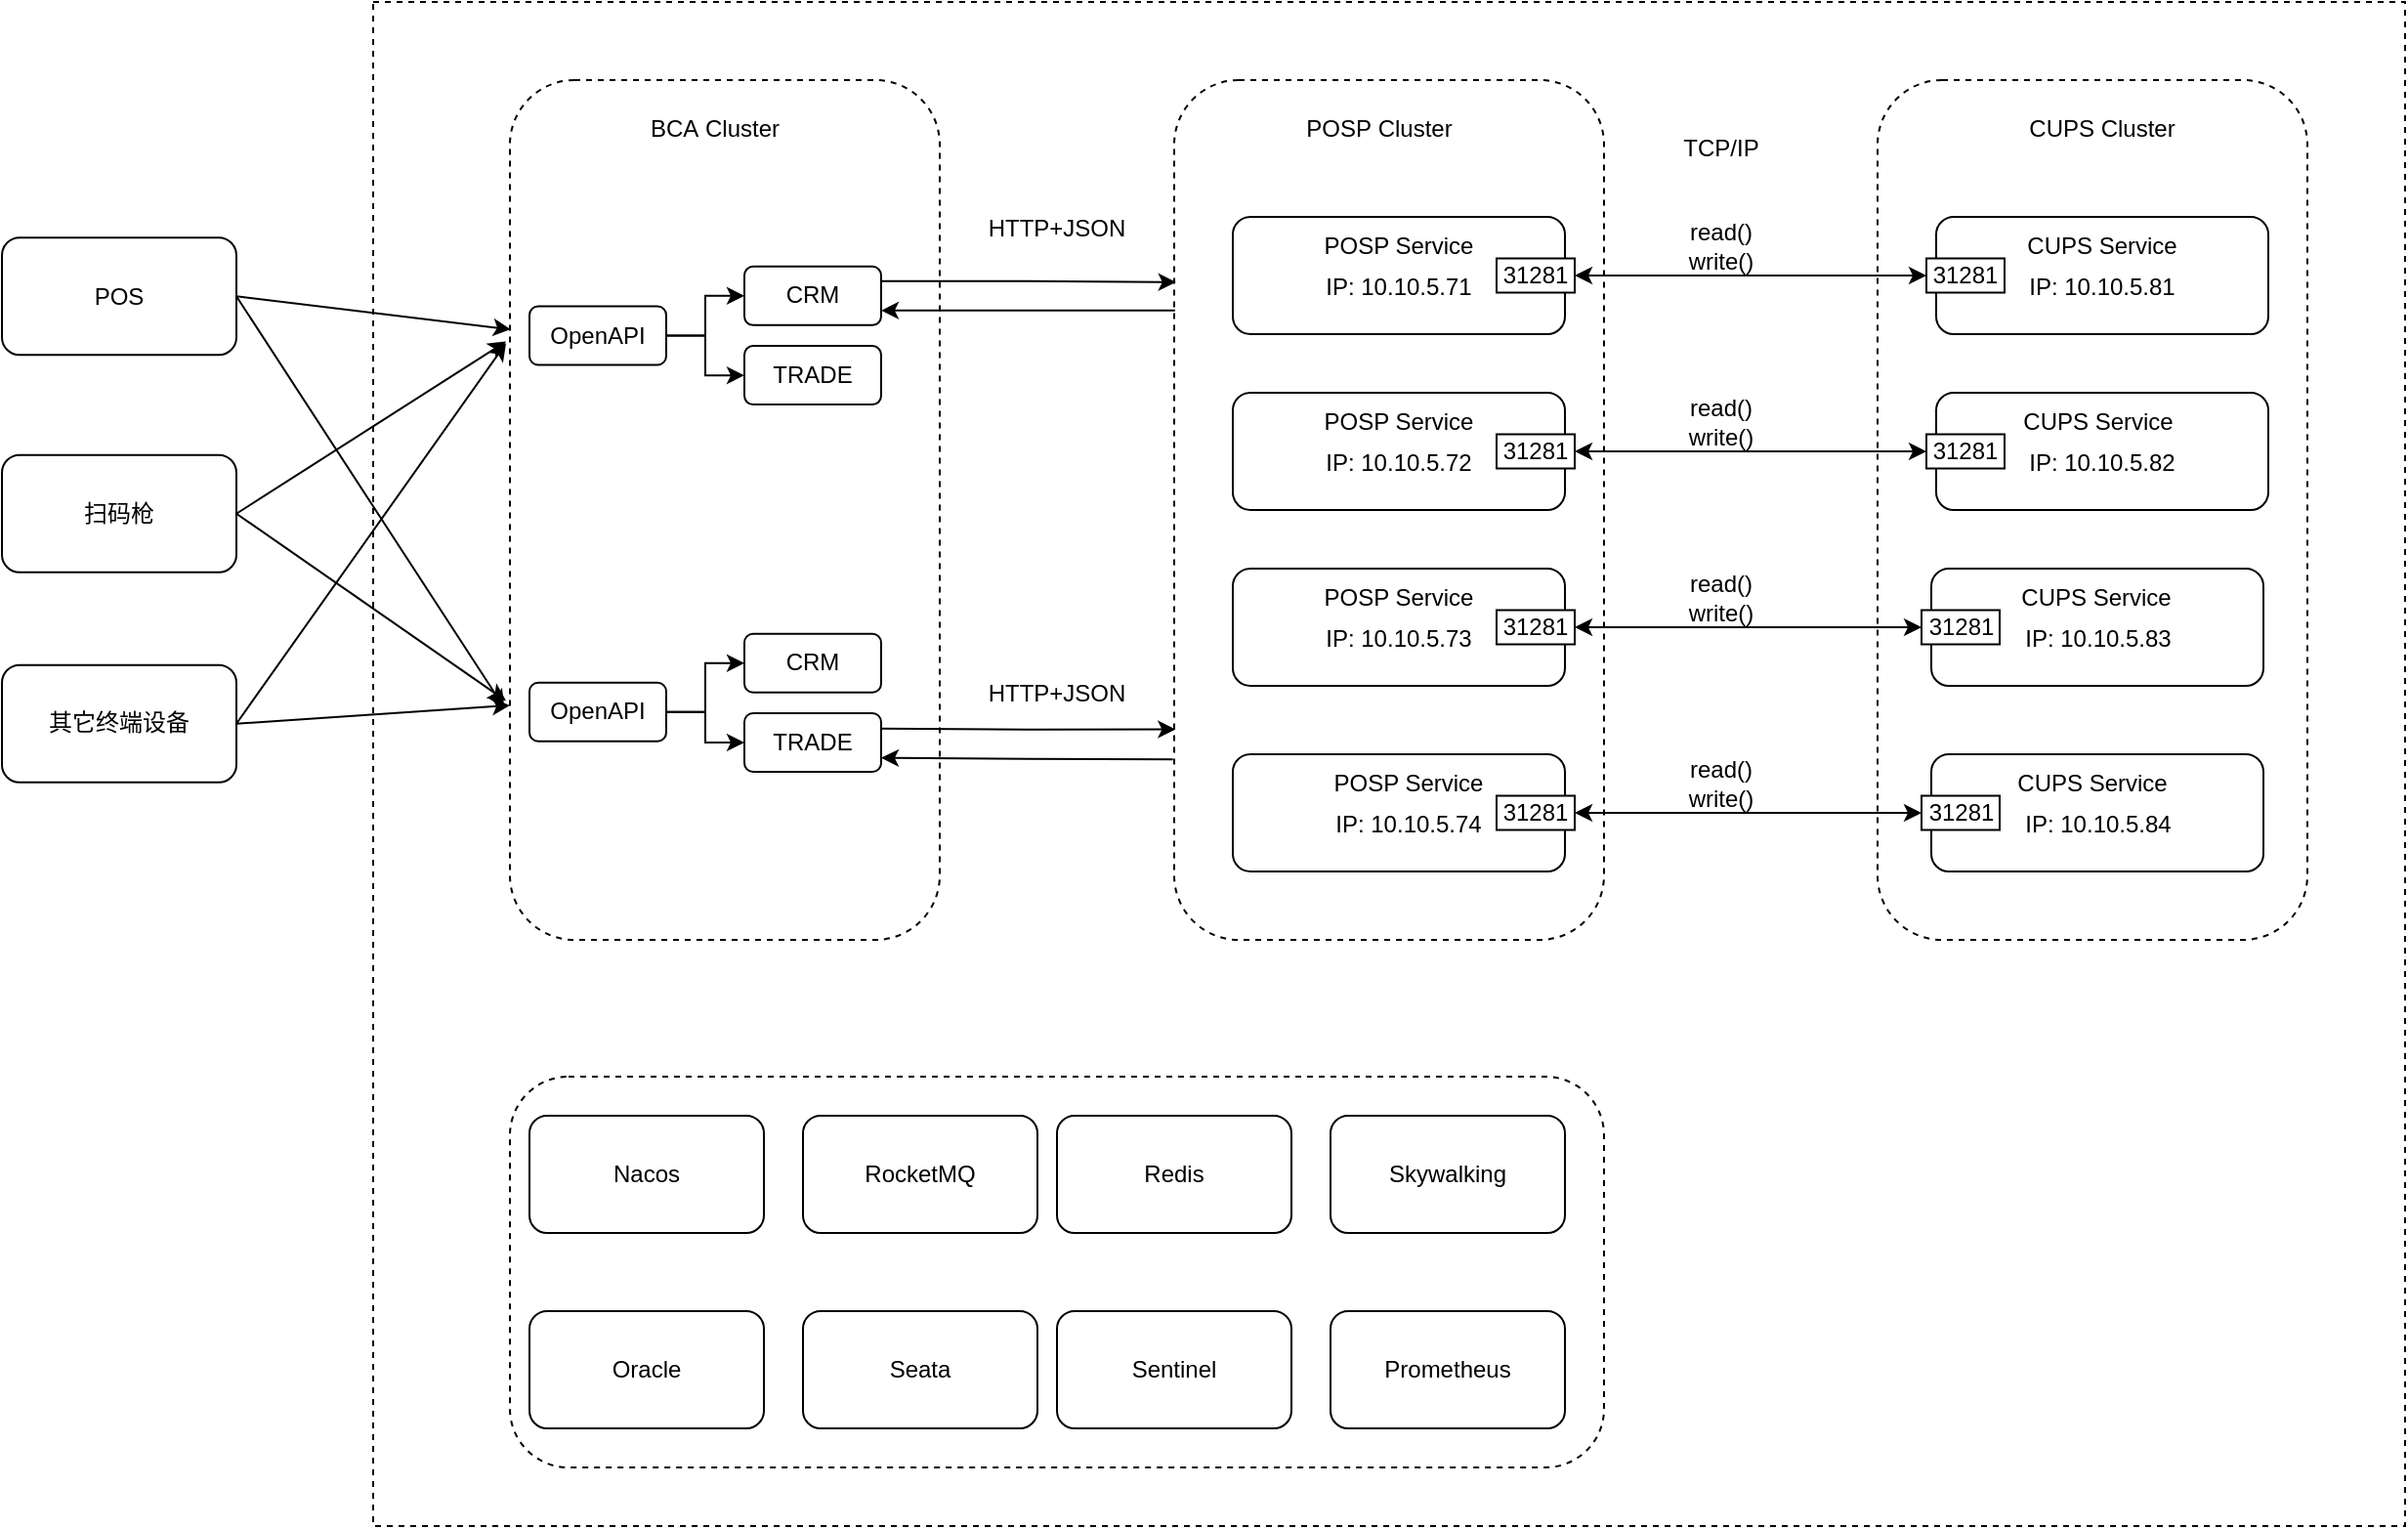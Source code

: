 <mxfile version="26.1.1">
  <diagram name="第 1 页" id="-P5E99QZVnwb-VCPSgCj">
    <mxGraphModel dx="2243" dy="946" grid="1" gridSize="10" guides="1" tooltips="1" connect="1" arrows="1" fold="1" page="1" pageScale="1" pageWidth="827" pageHeight="1169" math="0" shadow="0">
      <root>
        <mxCell id="0" />
        <mxCell id="1" parent="0" />
        <mxCell id="w0YdTihby0F7IcrnFkbi-124" value="" style="rounded=0;whiteSpace=wrap;html=1;dashed=1;" vertex="1" parent="1">
          <mxGeometry x="-180" y="140" width="1040" height="780" as="geometry" />
        </mxCell>
        <mxCell id="w0YdTihby0F7IcrnFkbi-1" value="" style="rounded=1;whiteSpace=wrap;html=1;dashed=1;" vertex="1" parent="1">
          <mxGeometry x="590" y="180" width="220" height="440" as="geometry" />
        </mxCell>
        <mxCell id="w0YdTihby0F7IcrnFkbi-6" value="&lt;div style=&quot;text-align: start;&quot;&gt;&lt;span style=&quot;background-color: transparent; color: light-dark(rgb(0, 0, 0), rgb(255, 255, 255));&quot;&gt;CUPS Cluster&lt;/span&gt;&lt;/div&gt;" style="text;html=1;align=center;verticalAlign=middle;whiteSpace=wrap;rounded=0;" vertex="1" parent="1">
          <mxGeometry x="665" y="190" width="80" height="30" as="geometry" />
        </mxCell>
        <mxCell id="w0YdTihby0F7IcrnFkbi-7" value="" style="rounded=1;whiteSpace=wrap;html=1;" vertex="1" parent="1">
          <mxGeometry x="620" y="250" width="170" height="60" as="geometry" />
        </mxCell>
        <mxCell id="w0YdTihby0F7IcrnFkbi-9" value="IP: 10.10.5.81" style="text;html=1;align=center;verticalAlign=middle;whiteSpace=wrap;rounded=0;" vertex="1" parent="1">
          <mxGeometry x="655" y="271.25" width="100" height="30" as="geometry" />
        </mxCell>
        <mxCell id="w0YdTihby0F7IcrnFkbi-11" value="31281" style="rounded=0;whiteSpace=wrap;html=1;" vertex="1" parent="1">
          <mxGeometry x="615" y="271.25" width="40" height="17.5" as="geometry" />
        </mxCell>
        <mxCell id="w0YdTihby0F7IcrnFkbi-12" value="CUPS Service" style="text;html=1;align=center;verticalAlign=middle;whiteSpace=wrap;rounded=0;" vertex="1" parent="1">
          <mxGeometry x="656.25" y="250" width="97.5" height="30" as="geometry" />
        </mxCell>
        <mxCell id="w0YdTihby0F7IcrnFkbi-17" value="" style="rounded=1;whiteSpace=wrap;html=1;" vertex="1" parent="1">
          <mxGeometry x="620" y="340" width="170" height="60" as="geometry" />
        </mxCell>
        <mxCell id="w0YdTihby0F7IcrnFkbi-18" value="IP: 10.10.5.82" style="text;html=1;align=center;verticalAlign=middle;whiteSpace=wrap;rounded=0;" vertex="1" parent="1">
          <mxGeometry x="655" y="361.25" width="100" height="30" as="geometry" />
        </mxCell>
        <mxCell id="w0YdTihby0F7IcrnFkbi-19" value="31281" style="rounded=0;whiteSpace=wrap;html=1;" vertex="1" parent="1">
          <mxGeometry x="615" y="361.25" width="40" height="17.5" as="geometry" />
        </mxCell>
        <mxCell id="w0YdTihby0F7IcrnFkbi-21" value="" style="rounded=1;whiteSpace=wrap;html=1;" vertex="1" parent="1">
          <mxGeometry x="617.5" y="430" width="170" height="60" as="geometry" />
        </mxCell>
        <mxCell id="w0YdTihby0F7IcrnFkbi-22" value="IP: 10.10.5.83" style="text;html=1;align=center;verticalAlign=middle;whiteSpace=wrap;rounded=0;" vertex="1" parent="1">
          <mxGeometry x="652.5" y="451.25" width="100" height="30" as="geometry" />
        </mxCell>
        <mxCell id="w0YdTihby0F7IcrnFkbi-23" value="31281" style="rounded=0;whiteSpace=wrap;html=1;" vertex="1" parent="1">
          <mxGeometry x="612.5" y="451.25" width="40" height="17.5" as="geometry" />
        </mxCell>
        <mxCell id="w0YdTihby0F7IcrnFkbi-25" value="" style="rounded=1;whiteSpace=wrap;html=1;" vertex="1" parent="1">
          <mxGeometry x="617.5" y="525" width="170" height="60" as="geometry" />
        </mxCell>
        <mxCell id="w0YdTihby0F7IcrnFkbi-26" value="IP: 10.10.5.84" style="text;html=1;align=center;verticalAlign=middle;whiteSpace=wrap;rounded=0;" vertex="1" parent="1">
          <mxGeometry x="652.5" y="546.25" width="100" height="30" as="geometry" />
        </mxCell>
        <mxCell id="w0YdTihby0F7IcrnFkbi-27" value="31281" style="rounded=0;whiteSpace=wrap;html=1;" vertex="1" parent="1">
          <mxGeometry x="612.5" y="546.25" width="40" height="17.5" as="geometry" />
        </mxCell>
        <mxCell id="w0YdTihby0F7IcrnFkbi-29" value="" style="rounded=1;whiteSpace=wrap;html=1;dashed=1;" vertex="1" parent="1">
          <mxGeometry x="230" y="180" width="220" height="440" as="geometry" />
        </mxCell>
        <mxCell id="w0YdTihby0F7IcrnFkbi-30" value="POSP&amp;nbsp;&lt;span style=&quot;text-align: start;&quot;&gt;Cluster&lt;/span&gt;" style="text;html=1;align=center;verticalAlign=middle;whiteSpace=wrap;rounded=0;" vertex="1" parent="1">
          <mxGeometry x="290" y="190" width="90" height="30" as="geometry" />
        </mxCell>
        <mxCell id="w0YdTihby0F7IcrnFkbi-31" value="" style="rounded=1;whiteSpace=wrap;html=1;" vertex="1" parent="1">
          <mxGeometry x="260" y="525" width="170" height="60" as="geometry" />
        </mxCell>
        <mxCell id="w0YdTihby0F7IcrnFkbi-32" value="IP: 10.10.5.74" style="text;html=1;align=center;verticalAlign=middle;whiteSpace=wrap;rounded=0;" vertex="1" parent="1">
          <mxGeometry x="300" y="546.25" width="100" height="30" as="geometry" />
        </mxCell>
        <mxCell id="w0YdTihby0F7IcrnFkbi-65" style="edgeStyle=orthogonalEdgeStyle;rounded=0;orthogonalLoop=1;jettySize=auto;html=1;exitX=1;exitY=0.5;exitDx=0;exitDy=0;entryX=0;entryY=0.5;entryDx=0;entryDy=0;startArrow=classic;startFill=1;" edge="1" parent="1" source="w0YdTihby0F7IcrnFkbi-33" target="w0YdTihby0F7IcrnFkbi-27">
          <mxGeometry relative="1" as="geometry" />
        </mxCell>
        <mxCell id="w0YdTihby0F7IcrnFkbi-33" value="31281" style="rounded=0;whiteSpace=wrap;html=1;" vertex="1" parent="1">
          <mxGeometry x="395" y="546.25" width="40" height="17.5" as="geometry" />
        </mxCell>
        <mxCell id="w0YdTihby0F7IcrnFkbi-39" value="" style="rounded=1;whiteSpace=wrap;html=1;" vertex="1" parent="1">
          <mxGeometry x="260" y="430" width="170" height="60" as="geometry" />
        </mxCell>
        <mxCell id="w0YdTihby0F7IcrnFkbi-40" value="IP: 10.10.5.73" style="text;html=1;align=center;verticalAlign=middle;whiteSpace=wrap;rounded=0;" vertex="1" parent="1">
          <mxGeometry x="295" y="451.25" width="100" height="30" as="geometry" />
        </mxCell>
        <mxCell id="w0YdTihby0F7IcrnFkbi-63" style="edgeStyle=orthogonalEdgeStyle;rounded=0;orthogonalLoop=1;jettySize=auto;html=1;exitX=1;exitY=0.5;exitDx=0;exitDy=0;entryX=0;entryY=0.5;entryDx=0;entryDy=0;startArrow=classic;startFill=1;" edge="1" parent="1" source="w0YdTihby0F7IcrnFkbi-41" target="w0YdTihby0F7IcrnFkbi-23">
          <mxGeometry relative="1" as="geometry" />
        </mxCell>
        <mxCell id="w0YdTihby0F7IcrnFkbi-41" value="31281" style="rounded=0;whiteSpace=wrap;html=1;" vertex="1" parent="1">
          <mxGeometry x="395" y="451.25" width="40" height="17.5" as="geometry" />
        </mxCell>
        <mxCell id="w0YdTihby0F7IcrnFkbi-43" value="" style="rounded=1;whiteSpace=wrap;html=1;" vertex="1" parent="1">
          <mxGeometry x="260" y="340" width="170" height="60" as="geometry" />
        </mxCell>
        <mxCell id="w0YdTihby0F7IcrnFkbi-44" value="IP: 10.10.5.72" style="text;html=1;align=center;verticalAlign=middle;whiteSpace=wrap;rounded=0;" vertex="1" parent="1">
          <mxGeometry x="295" y="361.25" width="100" height="30" as="geometry" />
        </mxCell>
        <mxCell id="w0YdTihby0F7IcrnFkbi-61" style="edgeStyle=orthogonalEdgeStyle;rounded=0;orthogonalLoop=1;jettySize=auto;html=1;exitX=1;exitY=0.5;exitDx=0;exitDy=0;startArrow=classic;startFill=1;" edge="1" parent="1" source="w0YdTihby0F7IcrnFkbi-45" target="w0YdTihby0F7IcrnFkbi-19">
          <mxGeometry relative="1" as="geometry" />
        </mxCell>
        <mxCell id="w0YdTihby0F7IcrnFkbi-45" value="31281" style="rounded=0;whiteSpace=wrap;html=1;" vertex="1" parent="1">
          <mxGeometry x="395" y="361.25" width="40" height="17.5" as="geometry" />
        </mxCell>
        <mxCell id="w0YdTihby0F7IcrnFkbi-47" value="" style="rounded=1;whiteSpace=wrap;html=1;" vertex="1" parent="1">
          <mxGeometry x="260" y="250" width="170" height="60" as="geometry" />
        </mxCell>
        <mxCell id="w0YdTihby0F7IcrnFkbi-48" value="IP: 10.10.5.71" style="text;html=1;align=center;verticalAlign=middle;whiteSpace=wrap;rounded=0;" vertex="1" parent="1">
          <mxGeometry x="295" y="271.25" width="100" height="30" as="geometry" />
        </mxCell>
        <mxCell id="w0YdTihby0F7IcrnFkbi-59" style="edgeStyle=orthogonalEdgeStyle;rounded=0;orthogonalLoop=1;jettySize=auto;html=1;exitX=1;exitY=0.5;exitDx=0;exitDy=0;entryX=0;entryY=0.5;entryDx=0;entryDy=0;startArrow=classic;startFill=1;" edge="1" parent="1" source="w0YdTihby0F7IcrnFkbi-49" target="w0YdTihby0F7IcrnFkbi-11">
          <mxGeometry relative="1" as="geometry" />
        </mxCell>
        <mxCell id="w0YdTihby0F7IcrnFkbi-49" value="31281" style="rounded=0;whiteSpace=wrap;html=1;" vertex="1" parent="1">
          <mxGeometry x="395" y="271.25" width="40" height="17.5" as="geometry" />
        </mxCell>
        <mxCell id="w0YdTihby0F7IcrnFkbi-50" value="POSP Service" style="text;html=1;align=center;verticalAlign=middle;whiteSpace=wrap;rounded=0;" vertex="1" parent="1">
          <mxGeometry x="300" y="250" width="90" height="30" as="geometry" />
        </mxCell>
        <mxCell id="w0YdTihby0F7IcrnFkbi-51" value="" style="rounded=1;whiteSpace=wrap;html=1;dashed=1;" vertex="1" parent="1">
          <mxGeometry x="-110" y="180" width="220" height="440" as="geometry" />
        </mxCell>
        <mxCell id="w0YdTihby0F7IcrnFkbi-52" value="BCA&amp;nbsp;&lt;span style=&quot;text-align: start;&quot;&gt;Cluster&lt;/span&gt;" style="text;html=1;align=center;verticalAlign=middle;whiteSpace=wrap;rounded=0;" vertex="1" parent="1">
          <mxGeometry x="-60" y="190" width="110" height="30" as="geometry" />
        </mxCell>
        <mxCell id="w0YdTihby0F7IcrnFkbi-53" value="POS" style="rounded=1;whiteSpace=wrap;html=1;" vertex="1" parent="1">
          <mxGeometry x="-370" y="260.63" width="120" height="60" as="geometry" />
        </mxCell>
        <mxCell id="w0YdTihby0F7IcrnFkbi-54" value="扫码枪" style="rounded=1;whiteSpace=wrap;html=1;" vertex="1" parent="1">
          <mxGeometry x="-370" y="371.88" width="120" height="60" as="geometry" />
        </mxCell>
        <mxCell id="w0YdTihby0F7IcrnFkbi-103" style="edgeStyle=none;rounded=0;orthogonalLoop=1;jettySize=auto;html=1;exitX=1;exitY=0.5;exitDx=0;exitDy=0;" edge="1" parent="1" source="w0YdTihby0F7IcrnFkbi-55">
          <mxGeometry relative="1" as="geometry">
            <mxPoint x="-110" y="500" as="targetPoint" />
          </mxGeometry>
        </mxCell>
        <mxCell id="w0YdTihby0F7IcrnFkbi-55" value="其它终端设备" style="rounded=1;whiteSpace=wrap;html=1;" vertex="1" parent="1">
          <mxGeometry x="-370" y="479.38" width="120" height="60" as="geometry" />
        </mxCell>
        <mxCell id="w0YdTihby0F7IcrnFkbi-60" value="read()&lt;div&gt;&lt;span style=&quot;background-color: transparent; color: light-dark(rgb(0, 0, 0), rgb(255, 255, 255));&quot;&gt;write()&lt;/span&gt;&lt;/div&gt;" style="text;html=1;align=center;verticalAlign=middle;whiteSpace=wrap;rounded=0;" vertex="1" parent="1">
          <mxGeometry x="480" y="250" width="60" height="30" as="geometry" />
        </mxCell>
        <mxCell id="w0YdTihby0F7IcrnFkbi-62" value="read()&lt;div&gt;&lt;span style=&quot;background-color: transparent; color: light-dark(rgb(0, 0, 0), rgb(255, 255, 255));&quot;&gt;write()&lt;/span&gt;&lt;/div&gt;" style="text;html=1;align=center;verticalAlign=middle;whiteSpace=wrap;rounded=0;" vertex="1" parent="1">
          <mxGeometry x="480" y="340" width="60" height="30" as="geometry" />
        </mxCell>
        <mxCell id="w0YdTihby0F7IcrnFkbi-64" value="read()&lt;div&gt;&lt;span style=&quot;background-color: transparent; color: light-dark(rgb(0, 0, 0), rgb(255, 255, 255));&quot;&gt;write()&lt;/span&gt;&lt;/div&gt;" style="text;html=1;align=center;verticalAlign=middle;whiteSpace=wrap;rounded=0;" vertex="1" parent="1">
          <mxGeometry x="480" y="430" width="60" height="30" as="geometry" />
        </mxCell>
        <mxCell id="w0YdTihby0F7IcrnFkbi-66" value="read()&lt;div&gt;&lt;span style=&quot;background-color: transparent; color: light-dark(rgb(0, 0, 0), rgb(255, 255, 255));&quot;&gt;write()&lt;/span&gt;&lt;/div&gt;" style="text;html=1;align=center;verticalAlign=middle;whiteSpace=wrap;rounded=0;" vertex="1" parent="1">
          <mxGeometry x="480" y="525" width="60" height="30" as="geometry" />
        </mxCell>
        <mxCell id="w0YdTihby0F7IcrnFkbi-78" style="edgeStyle=orthogonalEdgeStyle;rounded=0;orthogonalLoop=1;jettySize=auto;html=1;exitX=1;exitY=0.5;exitDx=0;exitDy=0;" edge="1" parent="1" source="w0YdTihby0F7IcrnFkbi-68" target="w0YdTihby0F7IcrnFkbi-70">
          <mxGeometry relative="1" as="geometry" />
        </mxCell>
        <mxCell id="w0YdTihby0F7IcrnFkbi-79" style="edgeStyle=orthogonalEdgeStyle;rounded=0;orthogonalLoop=1;jettySize=auto;html=1;exitX=1;exitY=0.5;exitDx=0;exitDy=0;" edge="1" parent="1" source="w0YdTihby0F7IcrnFkbi-68" target="w0YdTihby0F7IcrnFkbi-71">
          <mxGeometry relative="1" as="geometry" />
        </mxCell>
        <mxCell id="w0YdTihby0F7IcrnFkbi-68" value="OpenAPI" style="rounded=1;whiteSpace=wrap;html=1;" vertex="1" parent="1">
          <mxGeometry x="-100" y="295.75" width="70" height="30" as="geometry" />
        </mxCell>
        <mxCell id="w0YdTihby0F7IcrnFkbi-80" style="edgeStyle=orthogonalEdgeStyle;rounded=0;orthogonalLoop=1;jettySize=auto;html=1;exitX=1;exitY=0.5;exitDx=0;exitDy=0;" edge="1" parent="1" source="w0YdTihby0F7IcrnFkbi-69" target="w0YdTihby0F7IcrnFkbi-76">
          <mxGeometry relative="1" as="geometry" />
        </mxCell>
        <mxCell id="w0YdTihby0F7IcrnFkbi-81" style="edgeStyle=orthogonalEdgeStyle;rounded=0;orthogonalLoop=1;jettySize=auto;html=1;exitX=1;exitY=0.5;exitDx=0;exitDy=0;" edge="1" parent="1" source="w0YdTihby0F7IcrnFkbi-69" target="w0YdTihby0F7IcrnFkbi-77">
          <mxGeometry relative="1" as="geometry" />
        </mxCell>
        <mxCell id="w0YdTihby0F7IcrnFkbi-69" value="OpenAPI" style="rounded=1;whiteSpace=wrap;html=1;" vertex="1" parent="1">
          <mxGeometry x="-100" y="488.38" width="70" height="30" as="geometry" />
        </mxCell>
        <mxCell id="w0YdTihby0F7IcrnFkbi-70" value="CRM" style="rounded=1;whiteSpace=wrap;html=1;" vertex="1" parent="1">
          <mxGeometry x="10" y="275.43" width="70" height="30" as="geometry" />
        </mxCell>
        <mxCell id="w0YdTihby0F7IcrnFkbi-71" value="TRADE" style="rounded=1;whiteSpace=wrap;html=1;" vertex="1" parent="1">
          <mxGeometry x="10" y="316.06" width="70" height="30" as="geometry" />
        </mxCell>
        <mxCell id="w0YdTihby0F7IcrnFkbi-76" value="CRM" style="rounded=1;whiteSpace=wrap;html=1;" vertex="1" parent="1">
          <mxGeometry x="10" y="463.37" width="70" height="30" as="geometry" />
        </mxCell>
        <mxCell id="w0YdTihby0F7IcrnFkbi-77" value="TRADE" style="rounded=1;whiteSpace=wrap;html=1;" vertex="1" parent="1">
          <mxGeometry x="10" y="504" width="70" height="30" as="geometry" />
        </mxCell>
        <mxCell id="w0YdTihby0F7IcrnFkbi-82" value="TCP/IP" style="text;html=1;align=center;verticalAlign=middle;whiteSpace=wrap;rounded=0;" vertex="1" parent="1">
          <mxGeometry x="480" y="200" width="60" height="30" as="geometry" />
        </mxCell>
        <mxCell id="w0YdTihby0F7IcrnFkbi-87" style="edgeStyle=orthogonalEdgeStyle;rounded=0;orthogonalLoop=1;jettySize=auto;html=1;exitX=1;exitY=0.25;exitDx=0;exitDy=0;entryX=0.004;entryY=0.235;entryDx=0;entryDy=0;entryPerimeter=0;" edge="1" parent="1" source="w0YdTihby0F7IcrnFkbi-70" target="w0YdTihby0F7IcrnFkbi-29">
          <mxGeometry relative="1" as="geometry" />
        </mxCell>
        <mxCell id="w0YdTihby0F7IcrnFkbi-88" style="edgeStyle=orthogonalEdgeStyle;rounded=0;orthogonalLoop=1;jettySize=auto;html=1;exitX=1;exitY=0.75;exitDx=0;exitDy=0;entryX=0.002;entryY=0.268;entryDx=0;entryDy=0;entryPerimeter=0;startArrow=classic;startFill=1;endArrow=none;" edge="1" parent="1" source="w0YdTihby0F7IcrnFkbi-70" target="w0YdTihby0F7IcrnFkbi-29">
          <mxGeometry relative="1" as="geometry" />
        </mxCell>
        <mxCell id="w0YdTihby0F7IcrnFkbi-89" style="edgeStyle=orthogonalEdgeStyle;rounded=0;orthogonalLoop=1;jettySize=auto;html=1;exitX=1;exitY=0.25;exitDx=0;exitDy=0;entryX=0.003;entryY=0.662;entryDx=0;entryDy=0;entryPerimeter=0;" edge="1" parent="1">
          <mxGeometry relative="1" as="geometry">
            <mxPoint x="80" y="511.87" as="sourcePoint" />
            <mxPoint x="230.66" y="512.28" as="targetPoint" />
          </mxGeometry>
        </mxCell>
        <mxCell id="w0YdTihby0F7IcrnFkbi-90" style="edgeStyle=orthogonalEdgeStyle;rounded=0;orthogonalLoop=1;jettySize=auto;html=1;exitX=1;exitY=0.75;exitDx=0;exitDy=0;entryX=-0.003;entryY=0.697;entryDx=0;entryDy=0;entryPerimeter=0;startArrow=classic;startFill=1;endArrow=none;" edge="1" parent="1">
          <mxGeometry relative="1" as="geometry">
            <mxPoint x="80" y="526.87" as="sourcePoint" />
            <mxPoint x="229.34" y="527.68" as="targetPoint" />
          </mxGeometry>
        </mxCell>
        <mxCell id="w0YdTihby0F7IcrnFkbi-91" value="HTTP+JSON" style="text;html=1;align=center;verticalAlign=middle;whiteSpace=wrap;rounded=0;" vertex="1" parent="1">
          <mxGeometry x="130" y="241.25" width="80" height="30" as="geometry" />
        </mxCell>
        <mxCell id="w0YdTihby0F7IcrnFkbi-92" value="HTTP+JSON" style="text;html=1;align=center;verticalAlign=middle;whiteSpace=wrap;rounded=0;" vertex="1" parent="1">
          <mxGeometry x="130" y="479.38" width="80" height="30" as="geometry" />
        </mxCell>
        <mxCell id="w0YdTihby0F7IcrnFkbi-97" style="edgeStyle=none;rounded=0;orthogonalLoop=1;jettySize=auto;html=1;exitX=1;exitY=0.5;exitDx=0;exitDy=0;entryX=-0.009;entryY=0.722;entryDx=0;entryDy=0;entryPerimeter=0;" edge="1" parent="1" source="w0YdTihby0F7IcrnFkbi-54" target="w0YdTihby0F7IcrnFkbi-51">
          <mxGeometry relative="1" as="geometry" />
        </mxCell>
        <mxCell id="w0YdTihby0F7IcrnFkbi-98" style="edgeStyle=none;rounded=0;orthogonalLoop=1;jettySize=auto;html=1;exitX=1;exitY=0.5;exitDx=0;exitDy=0;entryX=0.002;entryY=0.29;entryDx=0;entryDy=0;entryPerimeter=0;" edge="1" parent="1" source="w0YdTihby0F7IcrnFkbi-53" target="w0YdTihby0F7IcrnFkbi-51">
          <mxGeometry relative="1" as="geometry" />
        </mxCell>
        <mxCell id="w0YdTihby0F7IcrnFkbi-99" style="edgeStyle=none;rounded=0;orthogonalLoop=1;jettySize=auto;html=1;exitX=1;exitY=0.5;exitDx=0;exitDy=0;entryX=-0.009;entryY=0.304;entryDx=0;entryDy=0;entryPerimeter=0;" edge="1" parent="1" source="w0YdTihby0F7IcrnFkbi-54" target="w0YdTihby0F7IcrnFkbi-51">
          <mxGeometry relative="1" as="geometry" />
        </mxCell>
        <mxCell id="w0YdTihby0F7IcrnFkbi-100" style="edgeStyle=none;rounded=0;orthogonalLoop=1;jettySize=auto;html=1;exitX=1;exitY=0.5;exitDx=0;exitDy=0;entryX=-0.009;entryY=0.306;entryDx=0;entryDy=0;entryPerimeter=0;" edge="1" parent="1" source="w0YdTihby0F7IcrnFkbi-55" target="w0YdTihby0F7IcrnFkbi-51">
          <mxGeometry relative="1" as="geometry" />
        </mxCell>
        <mxCell id="w0YdTihby0F7IcrnFkbi-102" style="edgeStyle=none;rounded=0;orthogonalLoop=1;jettySize=auto;html=1;exitX=1;exitY=0.5;exitDx=0;exitDy=0;entryX=-0.013;entryY=0.73;entryDx=0;entryDy=0;entryPerimeter=0;" edge="1" parent="1" source="w0YdTihby0F7IcrnFkbi-53" target="w0YdTihby0F7IcrnFkbi-51">
          <mxGeometry relative="1" as="geometry" />
        </mxCell>
        <mxCell id="w0YdTihby0F7IcrnFkbi-104" value="" style="rounded=1;whiteSpace=wrap;html=1;dashed=1;" vertex="1" parent="1">
          <mxGeometry x="-110" y="690" width="560" height="200" as="geometry" />
        </mxCell>
        <mxCell id="w0YdTihby0F7IcrnFkbi-106" value="Nacos" style="rounded=1;whiteSpace=wrap;html=1;" vertex="1" parent="1">
          <mxGeometry x="-100" y="710" width="120" height="60" as="geometry" />
        </mxCell>
        <mxCell id="w0YdTihby0F7IcrnFkbi-107" value="RocketMQ" style="rounded=1;whiteSpace=wrap;html=1;" vertex="1" parent="1">
          <mxGeometry x="40" y="710" width="120" height="60" as="geometry" />
        </mxCell>
        <mxCell id="w0YdTihby0F7IcrnFkbi-111" value="Redis" style="rounded=1;whiteSpace=wrap;html=1;" vertex="1" parent="1">
          <mxGeometry x="170" y="710" width="120" height="60" as="geometry" />
        </mxCell>
        <mxCell id="w0YdTihby0F7IcrnFkbi-112" value="Skywalking" style="rounded=1;whiteSpace=wrap;html=1;" vertex="1" parent="1">
          <mxGeometry x="310" y="710" width="120" height="60" as="geometry" />
        </mxCell>
        <mxCell id="w0YdTihby0F7IcrnFkbi-113" value="Oracle" style="rounded=1;whiteSpace=wrap;html=1;" vertex="1" parent="1">
          <mxGeometry x="-100" y="810" width="120" height="60" as="geometry" />
        </mxCell>
        <mxCell id="w0YdTihby0F7IcrnFkbi-114" value="Seata" style="rounded=1;whiteSpace=wrap;html=1;" vertex="1" parent="1">
          <mxGeometry x="40" y="810" width="120" height="60" as="geometry" />
        </mxCell>
        <mxCell id="w0YdTihby0F7IcrnFkbi-115" value="Sentinel" style="rounded=1;whiteSpace=wrap;html=1;" vertex="1" parent="1">
          <mxGeometry x="170" y="810" width="120" height="60" as="geometry" />
        </mxCell>
        <mxCell id="w0YdTihby0F7IcrnFkbi-116" value="&lt;span style=&quot;font-weight: 400;&quot;&gt;Prometheus&lt;/span&gt;" style="rounded=1;whiteSpace=wrap;html=1;fontStyle=1" vertex="1" parent="1">
          <mxGeometry x="310" y="810" width="120" height="60" as="geometry" />
        </mxCell>
        <mxCell id="w0YdTihby0F7IcrnFkbi-117" value="POSP Service" style="text;html=1;align=center;verticalAlign=middle;whiteSpace=wrap;rounded=0;" vertex="1" parent="1">
          <mxGeometry x="300" y="340" width="90" height="30" as="geometry" />
        </mxCell>
        <mxCell id="w0YdTihby0F7IcrnFkbi-118" value="POSP Service" style="text;html=1;align=center;verticalAlign=middle;whiteSpace=wrap;rounded=0;" vertex="1" parent="1">
          <mxGeometry x="300" y="430" width="90" height="30" as="geometry" />
        </mxCell>
        <mxCell id="w0YdTihby0F7IcrnFkbi-119" value="POSP Service" style="text;html=1;align=center;verticalAlign=middle;whiteSpace=wrap;rounded=0;" vertex="1" parent="1">
          <mxGeometry x="305" y="525" width="90" height="30" as="geometry" />
        </mxCell>
        <mxCell id="w0YdTihby0F7IcrnFkbi-120" value="CUPS Service" style="text;html=1;align=center;verticalAlign=middle;whiteSpace=wrap;rounded=0;" vertex="1" parent="1">
          <mxGeometry x="653.75" y="340" width="97.5" height="30" as="geometry" />
        </mxCell>
        <mxCell id="w0YdTihby0F7IcrnFkbi-121" value="CUPS Service" style="text;html=1;align=center;verticalAlign=middle;whiteSpace=wrap;rounded=0;" vertex="1" parent="1">
          <mxGeometry x="652.5" y="430" width="97.5" height="30" as="geometry" />
        </mxCell>
        <mxCell id="w0YdTihby0F7IcrnFkbi-122" value="CUPS Service" style="text;html=1;align=center;verticalAlign=middle;whiteSpace=wrap;rounded=0;" vertex="1" parent="1">
          <mxGeometry x="651.25" y="525" width="97.5" height="30" as="geometry" />
        </mxCell>
      </root>
    </mxGraphModel>
  </diagram>
</mxfile>
